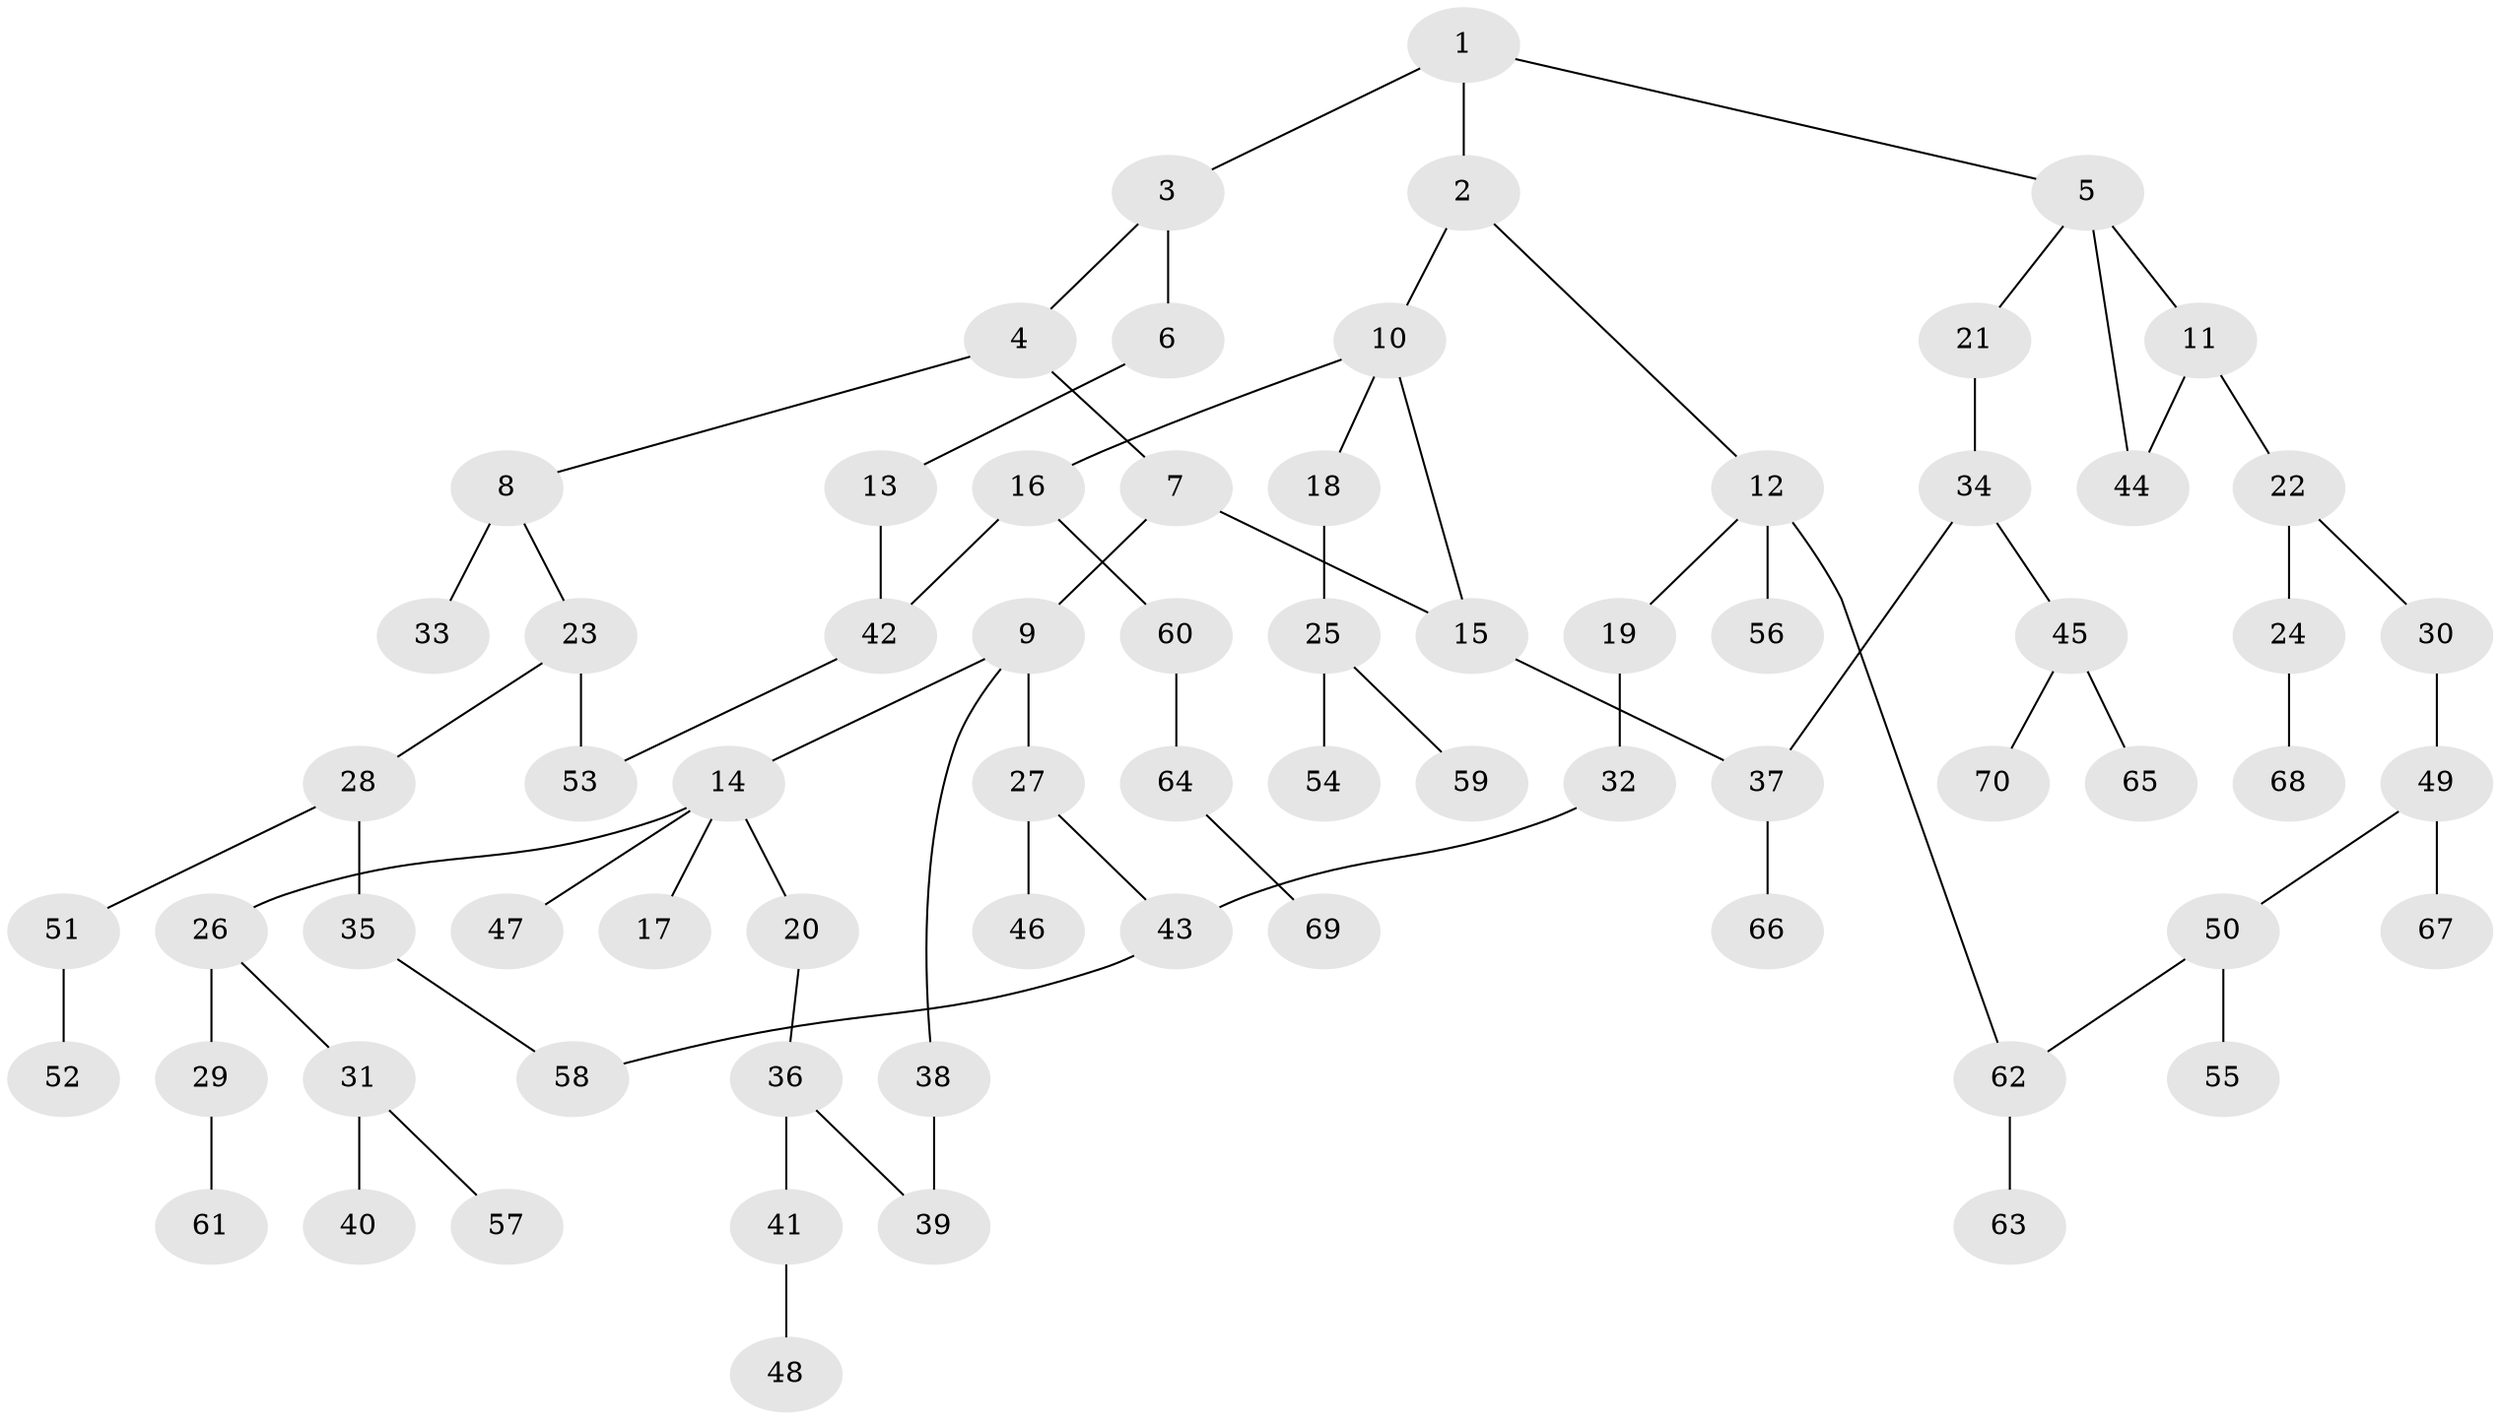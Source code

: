 // original degree distribution, {4: 0.12949640287769784, 5: 0.02877697841726619, 3: 0.17266187050359713, 6: 0.014388489208633094, 2: 0.19424460431654678, 1: 0.460431654676259}
// Generated by graph-tools (version 1.1) at 2025/34/03/09/25 02:34:28]
// undirected, 70 vertices, 78 edges
graph export_dot {
graph [start="1"]
  node [color=gray90,style=filled];
  1;
  2;
  3;
  4;
  5;
  6;
  7;
  8;
  9;
  10;
  11;
  12;
  13;
  14;
  15;
  16;
  17;
  18;
  19;
  20;
  21;
  22;
  23;
  24;
  25;
  26;
  27;
  28;
  29;
  30;
  31;
  32;
  33;
  34;
  35;
  36;
  37;
  38;
  39;
  40;
  41;
  42;
  43;
  44;
  45;
  46;
  47;
  48;
  49;
  50;
  51;
  52;
  53;
  54;
  55;
  56;
  57;
  58;
  59;
  60;
  61;
  62;
  63;
  64;
  65;
  66;
  67;
  68;
  69;
  70;
  1 -- 2 [weight=1.0];
  1 -- 3 [weight=1.0];
  1 -- 5 [weight=1.0];
  2 -- 10 [weight=1.0];
  2 -- 12 [weight=1.0];
  3 -- 4 [weight=1.0];
  3 -- 6 [weight=1.0];
  4 -- 7 [weight=1.0];
  4 -- 8 [weight=1.0];
  5 -- 11 [weight=2.0];
  5 -- 21 [weight=1.0];
  5 -- 44 [weight=1.0];
  6 -- 13 [weight=1.0];
  7 -- 9 [weight=1.0];
  7 -- 15 [weight=1.0];
  8 -- 23 [weight=1.0];
  8 -- 33 [weight=2.0];
  9 -- 14 [weight=1.0];
  9 -- 27 [weight=1.0];
  9 -- 38 [weight=1.0];
  10 -- 15 [weight=1.0];
  10 -- 16 [weight=1.0];
  10 -- 18 [weight=1.0];
  11 -- 22 [weight=1.0];
  11 -- 44 [weight=1.0];
  12 -- 19 [weight=1.0];
  12 -- 56 [weight=2.0];
  12 -- 62 [weight=1.0];
  13 -- 42 [weight=4.0];
  14 -- 17 [weight=1.0];
  14 -- 20 [weight=1.0];
  14 -- 26 [weight=1.0];
  14 -- 47 [weight=1.0];
  15 -- 37 [weight=1.0];
  16 -- 42 [weight=1.0];
  16 -- 60 [weight=1.0];
  18 -- 25 [weight=2.0];
  19 -- 32 [weight=1.0];
  20 -- 36 [weight=1.0];
  21 -- 34 [weight=1.0];
  22 -- 24 [weight=1.0];
  22 -- 30 [weight=1.0];
  23 -- 28 [weight=1.0];
  23 -- 53 [weight=1.0];
  24 -- 68 [weight=1.0];
  25 -- 54 [weight=1.0];
  25 -- 59 [weight=1.0];
  26 -- 29 [weight=2.0];
  26 -- 31 [weight=1.0];
  27 -- 43 [weight=1.0];
  27 -- 46 [weight=1.0];
  28 -- 35 [weight=1.0];
  28 -- 51 [weight=1.0];
  29 -- 61 [weight=1.0];
  30 -- 49 [weight=1.0];
  31 -- 40 [weight=1.0];
  31 -- 57 [weight=1.0];
  32 -- 43 [weight=1.0];
  34 -- 37 [weight=1.0];
  34 -- 45 [weight=1.0];
  35 -- 58 [weight=1.0];
  36 -- 39 [weight=1.0];
  36 -- 41 [weight=1.0];
  37 -- 66 [weight=1.0];
  38 -- 39 [weight=1.0];
  41 -- 48 [weight=1.0];
  42 -- 53 [weight=1.0];
  43 -- 58 [weight=1.0];
  45 -- 65 [weight=1.0];
  45 -- 70 [weight=1.0];
  49 -- 50 [weight=1.0];
  49 -- 67 [weight=1.0];
  50 -- 55 [weight=1.0];
  50 -- 62 [weight=1.0];
  51 -- 52 [weight=2.0];
  60 -- 64 [weight=1.0];
  62 -- 63 [weight=1.0];
  64 -- 69 [weight=1.0];
}
